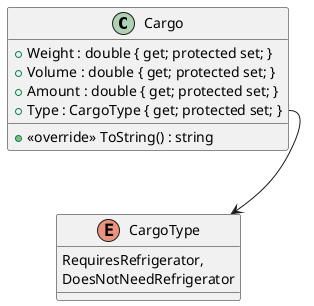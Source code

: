 @startuml
class Cargo {
    + Weight : double { get; protected set; }
    + Volume : double { get; protected set; }
    + Amount : double { get; protected set; }
    + Type : CargoType { get; protected set; }
    + <<override>> ToString() : string
}
enum CargoType {
    RequiresRefrigerator,
    DoesNotNeedRefrigerator
}
Cargo::Type --> CargoType
@enduml
